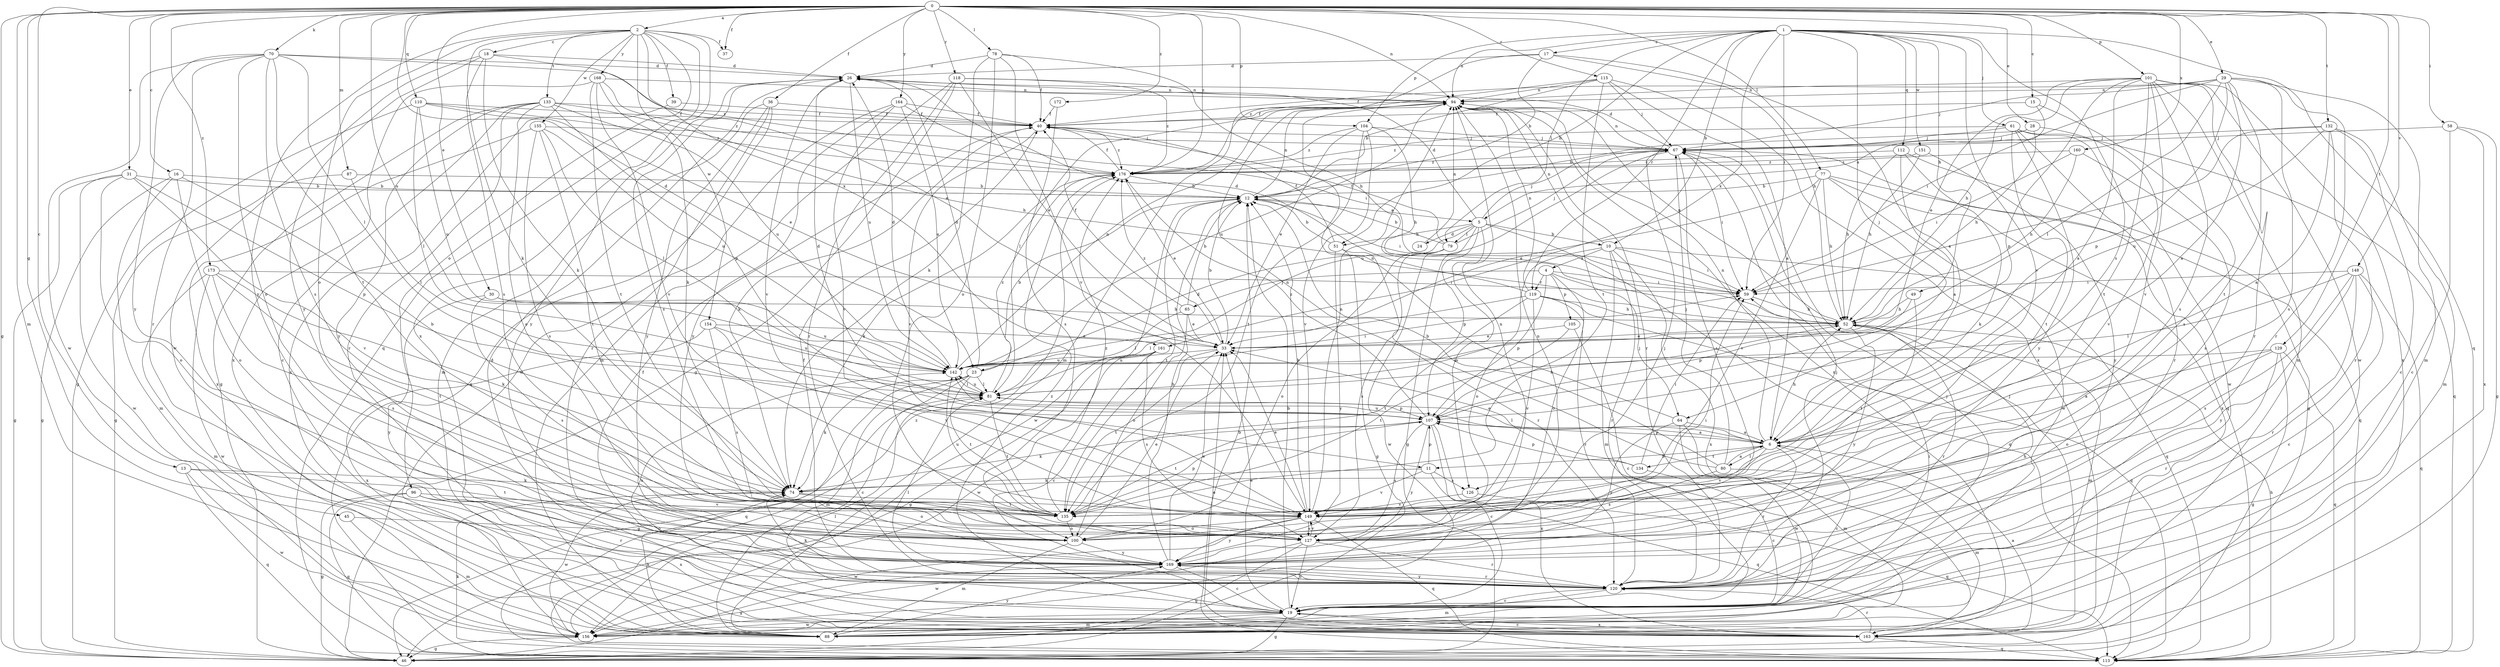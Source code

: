 strict digraph  {
0;
1;
2;
4;
5;
6;
10;
11;
12;
13;
15;
16;
17;
18;
19;
23;
24;
26;
28;
29;
30;
31;
33;
36;
37;
39;
40;
45;
46;
49;
51;
52;
58;
59;
61;
64;
65;
67;
70;
74;
77;
78;
79;
80;
81;
87;
88;
94;
96;
100;
101;
104;
105;
107;
110;
112;
113;
115;
118;
119;
120;
126;
127;
129;
132;
133;
134;
135;
142;
148;
149;
151;
154;
155;
156;
160;
161;
163;
164;
168;
169;
172;
173;
176;
0 -> 2  [label=a];
0 -> 13  [label=c];
0 -> 15  [label=c];
0 -> 16  [label=c];
0 -> 23  [label=d];
0 -> 28  [label=e];
0 -> 29  [label=e];
0 -> 30  [label=e];
0 -> 31  [label=e];
0 -> 36  [label=f];
0 -> 37  [label=f];
0 -> 45  [label=g];
0 -> 46  [label=g];
0 -> 58  [label=i];
0 -> 70  [label=k];
0 -> 77  [label=l];
0 -> 78  [label=l];
0 -> 87  [label=m];
0 -> 88  [label=m];
0 -> 94  [label=n];
0 -> 101  [label=p];
0 -> 104  [label=p];
0 -> 110  [label=q];
0 -> 115  [label=r];
0 -> 118  [label=r];
0 -> 129  [label=t];
0 -> 132  [label=t];
0 -> 142  [label=u];
0 -> 148  [label=v];
0 -> 160  [label=x];
0 -> 164  [label=y];
0 -> 172  [label=z];
0 -> 173  [label=z];
0 -> 176  [label=z];
1 -> 10  [label=b];
1 -> 17  [label=c];
1 -> 49  [label=h];
1 -> 51  [label=h];
1 -> 59  [label=i];
1 -> 61  [label=j];
1 -> 64  [label=j];
1 -> 79  [label=l];
1 -> 94  [label=n];
1 -> 104  [label=p];
1 -> 112  [label=q];
1 -> 113  [label=q];
1 -> 119  [label=r];
1 -> 126  [label=s];
1 -> 149  [label=v];
1 -> 151  [label=w];
1 -> 161  [label=x];
2 -> 18  [label=c];
2 -> 37  [label=f];
2 -> 39  [label=f];
2 -> 74  [label=k];
2 -> 96  [label=o];
2 -> 100  [label=o];
2 -> 113  [label=q];
2 -> 133  [label=t];
2 -> 154  [label=w];
2 -> 155  [label=w];
2 -> 161  [label=x];
2 -> 163  [label=x];
2 -> 168  [label=y];
2 -> 169  [label=y];
4 -> 59  [label=i];
4 -> 64  [label=j];
4 -> 65  [label=j];
4 -> 100  [label=o];
4 -> 105  [label=p];
4 -> 107  [label=p];
4 -> 119  [label=r];
5 -> 10  [label=b];
5 -> 23  [label=d];
5 -> 24  [label=d];
5 -> 26  [label=d];
5 -> 46  [label=g];
5 -> 51  [label=h];
5 -> 67  [label=j];
5 -> 79  [label=l];
5 -> 107  [label=p];
5 -> 113  [label=q];
5 -> 126  [label=s];
6 -> 11  [label=b];
6 -> 19  [label=c];
6 -> 52  [label=h];
6 -> 80  [label=l];
6 -> 81  [label=l];
6 -> 94  [label=n];
6 -> 107  [label=p];
6 -> 120  [label=r];
6 -> 134  [label=t];
6 -> 142  [label=u];
6 -> 149  [label=v];
10 -> 4  [label=a];
10 -> 59  [label=i];
10 -> 88  [label=m];
10 -> 94  [label=n];
10 -> 100  [label=o];
10 -> 113  [label=q];
10 -> 120  [label=r];
10 -> 163  [label=x];
11 -> 74  [label=k];
11 -> 107  [label=p];
11 -> 113  [label=q];
11 -> 126  [label=s];
11 -> 149  [label=v];
12 -> 5  [label=a];
12 -> 59  [label=i];
12 -> 94  [label=n];
12 -> 135  [label=t];
12 -> 156  [label=w];
13 -> 74  [label=k];
13 -> 113  [label=q];
13 -> 135  [label=t];
13 -> 156  [label=w];
15 -> 5  [label=a];
15 -> 40  [label=f];
15 -> 127  [label=s];
16 -> 11  [label=b];
16 -> 12  [label=b];
16 -> 46  [label=g];
16 -> 88  [label=m];
16 -> 100  [label=o];
17 -> 6  [label=a];
17 -> 12  [label=b];
17 -> 26  [label=d];
17 -> 52  [label=h];
17 -> 176  [label=z];
18 -> 26  [label=d];
18 -> 33  [label=e];
18 -> 74  [label=k];
18 -> 127  [label=s];
18 -> 156  [label=w];
18 -> 169  [label=y];
19 -> 12  [label=b];
19 -> 33  [label=e];
19 -> 40  [label=f];
19 -> 46  [label=g];
19 -> 59  [label=i];
19 -> 88  [label=m];
19 -> 156  [label=w];
19 -> 163  [label=x];
19 -> 176  [label=z];
23 -> 12  [label=b];
23 -> 19  [label=c];
23 -> 26  [label=d];
23 -> 74  [label=k];
23 -> 81  [label=l];
23 -> 88  [label=m];
23 -> 113  [label=q];
23 -> 135  [label=t];
24 -> 94  [label=n];
26 -> 94  [label=n];
26 -> 127  [label=s];
26 -> 142  [label=u];
26 -> 149  [label=v];
26 -> 169  [label=y];
28 -> 12  [label=b];
28 -> 52  [label=h];
28 -> 67  [label=j];
28 -> 149  [label=v];
29 -> 6  [label=a];
29 -> 40  [label=f];
29 -> 59  [label=i];
29 -> 67  [label=j];
29 -> 81  [label=l];
29 -> 88  [label=m];
29 -> 94  [label=n];
29 -> 107  [label=p];
29 -> 120  [label=r];
29 -> 127  [label=s];
29 -> 135  [label=t];
30 -> 52  [label=h];
30 -> 127  [label=s];
30 -> 142  [label=u];
30 -> 169  [label=y];
31 -> 12  [label=b];
31 -> 46  [label=g];
31 -> 100  [label=o];
31 -> 107  [label=p];
31 -> 149  [label=v];
31 -> 156  [label=w];
33 -> 12  [label=b];
33 -> 135  [label=t];
33 -> 142  [label=u];
33 -> 176  [label=z];
36 -> 40  [label=f];
36 -> 88  [label=m];
36 -> 113  [label=q];
36 -> 120  [label=r];
36 -> 169  [label=y];
39 -> 40  [label=f];
39 -> 163  [label=x];
40 -> 67  [label=j];
40 -> 74  [label=k];
40 -> 149  [label=v];
40 -> 176  [label=z];
45 -> 88  [label=m];
45 -> 100  [label=o];
49 -> 52  [label=h];
49 -> 107  [label=p];
49 -> 135  [label=t];
51 -> 12  [label=b];
51 -> 40  [label=f];
51 -> 46  [label=g];
51 -> 120  [label=r];
51 -> 169  [label=y];
52 -> 33  [label=e];
52 -> 88  [label=m];
52 -> 94  [label=n];
52 -> 120  [label=r];
52 -> 169  [label=y];
58 -> 19  [label=c];
58 -> 46  [label=g];
58 -> 67  [label=j];
58 -> 163  [label=x];
59 -> 52  [label=h];
61 -> 67  [label=j];
61 -> 113  [label=q];
61 -> 120  [label=r];
61 -> 135  [label=t];
61 -> 156  [label=w];
61 -> 169  [label=y];
61 -> 176  [label=z];
64 -> 6  [label=a];
64 -> 88  [label=m];
64 -> 94  [label=n];
64 -> 156  [label=w];
64 -> 169  [label=y];
65 -> 12  [label=b];
65 -> 33  [label=e];
65 -> 40  [label=f];
65 -> 81  [label=l];
65 -> 100  [label=o];
67 -> 26  [label=d];
67 -> 59  [label=i];
67 -> 94  [label=n];
67 -> 113  [label=q];
67 -> 127  [label=s];
67 -> 142  [label=u];
67 -> 176  [label=z];
70 -> 26  [label=d];
70 -> 81  [label=l];
70 -> 100  [label=o];
70 -> 120  [label=r];
70 -> 127  [label=s];
70 -> 135  [label=t];
70 -> 156  [label=w];
70 -> 169  [label=y];
70 -> 176  [label=z];
74 -> 100  [label=o];
74 -> 135  [label=t];
74 -> 156  [label=w];
77 -> 12  [label=b];
77 -> 33  [label=e];
77 -> 52  [label=h];
77 -> 113  [label=q];
77 -> 149  [label=v];
77 -> 156  [label=w];
77 -> 163  [label=x];
78 -> 26  [label=d];
78 -> 40  [label=f];
78 -> 52  [label=h];
78 -> 74  [label=k];
78 -> 100  [label=o];
78 -> 149  [label=v];
79 -> 12  [label=b];
79 -> 40  [label=f];
79 -> 67  [label=j];
79 -> 100  [label=o];
79 -> 127  [label=s];
79 -> 156  [label=w];
80 -> 6  [label=a];
80 -> 12  [label=b];
80 -> 67  [label=j];
80 -> 88  [label=m];
80 -> 94  [label=n];
80 -> 127  [label=s];
81 -> 46  [label=g];
81 -> 107  [label=p];
81 -> 135  [label=t];
81 -> 142  [label=u];
81 -> 176  [label=z];
87 -> 12  [label=b];
87 -> 46  [label=g];
87 -> 81  [label=l];
88 -> 74  [label=k];
88 -> 169  [label=y];
94 -> 40  [label=f];
94 -> 81  [label=l];
94 -> 120  [label=r];
94 -> 142  [label=u];
96 -> 46  [label=g];
96 -> 113  [label=q];
96 -> 120  [label=r];
96 -> 149  [label=v];
96 -> 163  [label=x];
100 -> 33  [label=e];
100 -> 59  [label=i];
100 -> 67  [label=j];
100 -> 88  [label=m];
100 -> 169  [label=y];
101 -> 6  [label=a];
101 -> 33  [label=e];
101 -> 52  [label=h];
101 -> 88  [label=m];
101 -> 94  [label=n];
101 -> 107  [label=p];
101 -> 120  [label=r];
101 -> 127  [label=s];
101 -> 135  [label=t];
101 -> 149  [label=v];
101 -> 156  [label=w];
101 -> 163  [label=x];
104 -> 33  [label=e];
104 -> 52  [label=h];
104 -> 67  [label=j];
104 -> 135  [label=t];
104 -> 149  [label=v];
104 -> 176  [label=z];
105 -> 19  [label=c];
105 -> 33  [label=e];
105 -> 135  [label=t];
107 -> 6  [label=a];
107 -> 19  [label=c];
107 -> 26  [label=d];
107 -> 52  [label=h];
107 -> 74  [label=k];
107 -> 127  [label=s];
107 -> 135  [label=t];
107 -> 163  [label=x];
107 -> 169  [label=y];
107 -> 176  [label=z];
110 -> 33  [label=e];
110 -> 40  [label=f];
110 -> 46  [label=g];
110 -> 81  [label=l];
110 -> 142  [label=u];
110 -> 176  [label=z];
112 -> 6  [label=a];
112 -> 46  [label=g];
112 -> 52  [label=h];
112 -> 74  [label=k];
112 -> 176  [label=z];
113 -> 12  [label=b];
113 -> 52  [label=h];
113 -> 74  [label=k];
113 -> 176  [label=z];
115 -> 6  [label=a];
115 -> 12  [label=b];
115 -> 67  [label=j];
115 -> 88  [label=m];
115 -> 94  [label=n];
115 -> 135  [label=t];
115 -> 163  [label=x];
118 -> 33  [label=e];
118 -> 46  [label=g];
118 -> 88  [label=m];
118 -> 94  [label=n];
118 -> 120  [label=r];
118 -> 176  [label=z];
119 -> 26  [label=d];
119 -> 52  [label=h];
119 -> 81  [label=l];
119 -> 94  [label=n];
119 -> 113  [label=q];
119 -> 120  [label=r];
119 -> 135  [label=t];
119 -> 149  [label=v];
120 -> 19  [label=c];
120 -> 40  [label=f];
120 -> 52  [label=h];
120 -> 67  [label=j];
120 -> 74  [label=k];
120 -> 81  [label=l];
120 -> 88  [label=m];
120 -> 142  [label=u];
120 -> 169  [label=y];
126 -> 113  [label=q];
126 -> 149  [label=v];
127 -> 19  [label=c];
127 -> 46  [label=g];
127 -> 94  [label=n];
127 -> 120  [label=r];
127 -> 149  [label=v];
127 -> 156  [label=w];
129 -> 6  [label=a];
129 -> 46  [label=g];
129 -> 100  [label=o];
129 -> 113  [label=q];
129 -> 120  [label=r];
129 -> 142  [label=u];
132 -> 6  [label=a];
132 -> 19  [label=c];
132 -> 59  [label=i];
132 -> 67  [label=j];
132 -> 88  [label=m];
132 -> 120  [label=r];
132 -> 142  [label=u];
133 -> 19  [label=c];
133 -> 40  [label=f];
133 -> 46  [label=g];
133 -> 52  [label=h];
133 -> 100  [label=o];
133 -> 107  [label=p];
133 -> 120  [label=r];
133 -> 142  [label=u];
133 -> 169  [label=y];
134 -> 19  [label=c];
134 -> 33  [label=e];
134 -> 59  [label=i];
134 -> 107  [label=p];
135 -> 100  [label=o];
135 -> 107  [label=p];
135 -> 142  [label=u];
135 -> 176  [label=z];
142 -> 26  [label=d];
142 -> 59  [label=i];
142 -> 81  [label=l];
142 -> 94  [label=n];
148 -> 19  [label=c];
148 -> 59  [label=i];
148 -> 81  [label=l];
148 -> 113  [label=q];
148 -> 120  [label=r];
148 -> 127  [label=s];
148 -> 169  [label=y];
149 -> 12  [label=b];
149 -> 33  [label=e];
149 -> 94  [label=n];
149 -> 100  [label=o];
149 -> 113  [label=q];
149 -> 127  [label=s];
149 -> 156  [label=w];
149 -> 169  [label=y];
151 -> 52  [label=h];
151 -> 169  [label=y];
151 -> 176  [label=z];
154 -> 33  [label=e];
154 -> 127  [label=s];
154 -> 142  [label=u];
154 -> 149  [label=v];
154 -> 163  [label=x];
155 -> 67  [label=j];
155 -> 81  [label=l];
155 -> 127  [label=s];
155 -> 135  [label=t];
155 -> 142  [label=u];
155 -> 163  [label=x];
156 -> 46  [label=g];
156 -> 67  [label=j];
156 -> 81  [label=l];
160 -> 52  [label=h];
160 -> 59  [label=i];
160 -> 127  [label=s];
160 -> 176  [label=z];
161 -> 19  [label=c];
161 -> 46  [label=g];
161 -> 127  [label=s];
161 -> 142  [label=u];
161 -> 156  [label=w];
163 -> 6  [label=a];
163 -> 19  [label=c];
163 -> 26  [label=d];
163 -> 33  [label=e];
163 -> 67  [label=j];
163 -> 94  [label=n];
163 -> 113  [label=q];
163 -> 120  [label=r];
164 -> 40  [label=f];
164 -> 59  [label=i];
164 -> 142  [label=u];
164 -> 149  [label=v];
164 -> 156  [label=w];
164 -> 169  [label=y];
168 -> 74  [label=k];
168 -> 94  [label=n];
168 -> 135  [label=t];
168 -> 149  [label=v];
168 -> 163  [label=x];
168 -> 176  [label=z];
169 -> 12  [label=b];
169 -> 19  [label=c];
169 -> 33  [label=e];
169 -> 46  [label=g];
169 -> 94  [label=n];
169 -> 120  [label=r];
172 -> 40  [label=f];
172 -> 127  [label=s];
173 -> 59  [label=i];
173 -> 74  [label=k];
173 -> 88  [label=m];
173 -> 127  [label=s];
173 -> 135  [label=t];
173 -> 156  [label=w];
176 -> 12  [label=b];
176 -> 33  [label=e];
176 -> 40  [label=f];
176 -> 74  [label=k];
}
